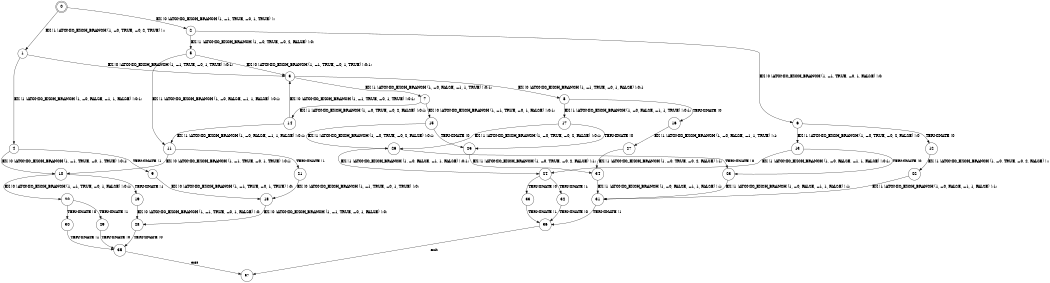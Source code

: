 digraph BCG {
size = "7, 10.5";
center = TRUE;
node [shape = circle];
0 [peripheries = 2];
0 -> 1 [label = "EX !1 !ATOMIC_EXCH_BRANCH (1, +0, TRUE, +0, 2, TRUE) !::"];
0 -> 2 [label = "EX !0 !ATOMIC_EXCH_BRANCH (1, +1, TRUE, +0, 1, TRUE) !::"];
1 -> 3 [label = "EX !0 !ATOMIC_EXCH_BRANCH (1, +1, TRUE, +0, 1, TRUE) !:0:1:"];
1 -> 4 [label = "EX !1 !ATOMIC_EXCH_BRANCH (1, +0, FALSE, +1, 1, FALSE) !:0:1:"];
2 -> 5 [label = "EX !1 !ATOMIC_EXCH_BRANCH (1, +0, TRUE, +0, 2, FALSE) !:0:"];
2 -> 6 [label = "EX !0 !ATOMIC_EXCH_BRANCH (1, +1, TRUE, +0, 1, FALSE) !:0:"];
3 -> 7 [label = "EX !1 !ATOMIC_EXCH_BRANCH (1, +0, FALSE, +1, 1, TRUE) !:0:1:"];
3 -> 8 [label = "EX !0 !ATOMIC_EXCH_BRANCH (1, +1, TRUE, +0, 1, FALSE) !:0:1:"];
4 -> 9 [label = "TERMINATE !1"];
4 -> 10 [label = "EX !0 !ATOMIC_EXCH_BRANCH (1, +1, TRUE, +0, 1, TRUE) !:0:1:"];
5 -> 11 [label = "EX !1 !ATOMIC_EXCH_BRANCH (1, +0, FALSE, +1, 1, FALSE) !:0:1:"];
5 -> 3 [label = "EX !0 !ATOMIC_EXCH_BRANCH (1, +1, TRUE, +0, 1, TRUE) !:0:1:"];
6 -> 12 [label = "TERMINATE !0"];
6 -> 13 [label = "EX !1 !ATOMIC_EXCH_BRANCH (1, +0, TRUE, +0, 2, FALSE) !:0:"];
7 -> 14 [label = "EX !1 !ATOMIC_EXCH_BRANCH (1, +0, TRUE, +0, 2, FALSE) !:0:1:"];
7 -> 15 [label = "EX !0 !ATOMIC_EXCH_BRANCH (1, +1, TRUE, +0, 1, FALSE) !:0:1:"];
8 -> 16 [label = "TERMINATE !0"];
8 -> 17 [label = "EX !1 !ATOMIC_EXCH_BRANCH (1, +0, FALSE, +1, 1, TRUE) !:0:1:"];
9 -> 18 [label = "EX !0 !ATOMIC_EXCH_BRANCH (1, +1, TRUE, +0, 1, TRUE) !:0:"];
10 -> 19 [label = "TERMINATE !1"];
10 -> 20 [label = "EX !0 !ATOMIC_EXCH_BRANCH (1, +1, TRUE, +0, 1, FALSE) !:0:1:"];
11 -> 21 [label = "TERMINATE !1"];
11 -> 10 [label = "EX !0 !ATOMIC_EXCH_BRANCH (1, +1, TRUE, +0, 1, TRUE) !:0:1:"];
12 -> 22 [label = "EX !1 !ATOMIC_EXCH_BRANCH (1, +0, TRUE, +0, 2, FALSE) !::"];
13 -> 23 [label = "TERMINATE !0"];
13 -> 24 [label = "EX !1 !ATOMIC_EXCH_BRANCH (1, +0, FALSE, +1, 1, FALSE) !:0:1:"];
14 -> 11 [label = "EX !1 !ATOMIC_EXCH_BRANCH (1, +0, FALSE, +1, 1, FALSE) !:0:1:"];
14 -> 3 [label = "EX !0 !ATOMIC_EXCH_BRANCH (1, +1, TRUE, +0, 1, TRUE) !:0:1:"];
15 -> 25 [label = "TERMINATE !0"];
15 -> 26 [label = "EX !1 !ATOMIC_EXCH_BRANCH (1, +0, TRUE, +0, 2, FALSE) !:0:1:"];
16 -> 27 [label = "EX !1 !ATOMIC_EXCH_BRANCH (1, +0, FALSE, +1, 1, TRUE) !:1:"];
17 -> 25 [label = "TERMINATE !0"];
17 -> 26 [label = "EX !1 !ATOMIC_EXCH_BRANCH (1, +0, TRUE, +0, 2, FALSE) !:0:1:"];
18 -> 28 [label = "EX !0 !ATOMIC_EXCH_BRANCH (1, +1, TRUE, +0, 1, FALSE) !:0:"];
19 -> 28 [label = "EX !0 !ATOMIC_EXCH_BRANCH (1, +1, TRUE, +0, 1, FALSE) !:0:"];
20 -> 29 [label = "TERMINATE !1"];
20 -> 30 [label = "TERMINATE !0"];
21 -> 18 [label = "EX !0 !ATOMIC_EXCH_BRANCH (1, +1, TRUE, +0, 1, TRUE) !:0:"];
22 -> 31 [label = "EX !1 !ATOMIC_EXCH_BRANCH (1, +0, FALSE, +1, 1, FALSE) !:1:"];
23 -> 31 [label = "EX !1 !ATOMIC_EXCH_BRANCH (1, +0, FALSE, +1, 1, FALSE) !:1:"];
24 -> 32 [label = "TERMINATE !1"];
24 -> 33 [label = "TERMINATE !0"];
25 -> 34 [label = "EX !1 !ATOMIC_EXCH_BRANCH (1, +0, TRUE, +0, 2, FALSE) !:1:"];
26 -> 23 [label = "TERMINATE !0"];
26 -> 24 [label = "EX !1 !ATOMIC_EXCH_BRANCH (1, +0, FALSE, +1, 1, FALSE) !:0:1:"];
27 -> 34 [label = "EX !1 !ATOMIC_EXCH_BRANCH (1, +0, TRUE, +0, 2, FALSE) !:1:"];
28 -> 35 [label = "TERMINATE !0"];
29 -> 35 [label = "TERMINATE !0"];
30 -> 35 [label = "TERMINATE !1"];
31 -> 36 [label = "TERMINATE !1"];
32 -> 36 [label = "TERMINATE !0"];
33 -> 36 [label = "TERMINATE !1"];
34 -> 31 [label = "EX !1 !ATOMIC_EXCH_BRANCH (1, +0, FALSE, +1, 1, FALSE) !:1:"];
35 -> 37 [label = "exit"];
36 -> 37 [label = "exit"];
}

